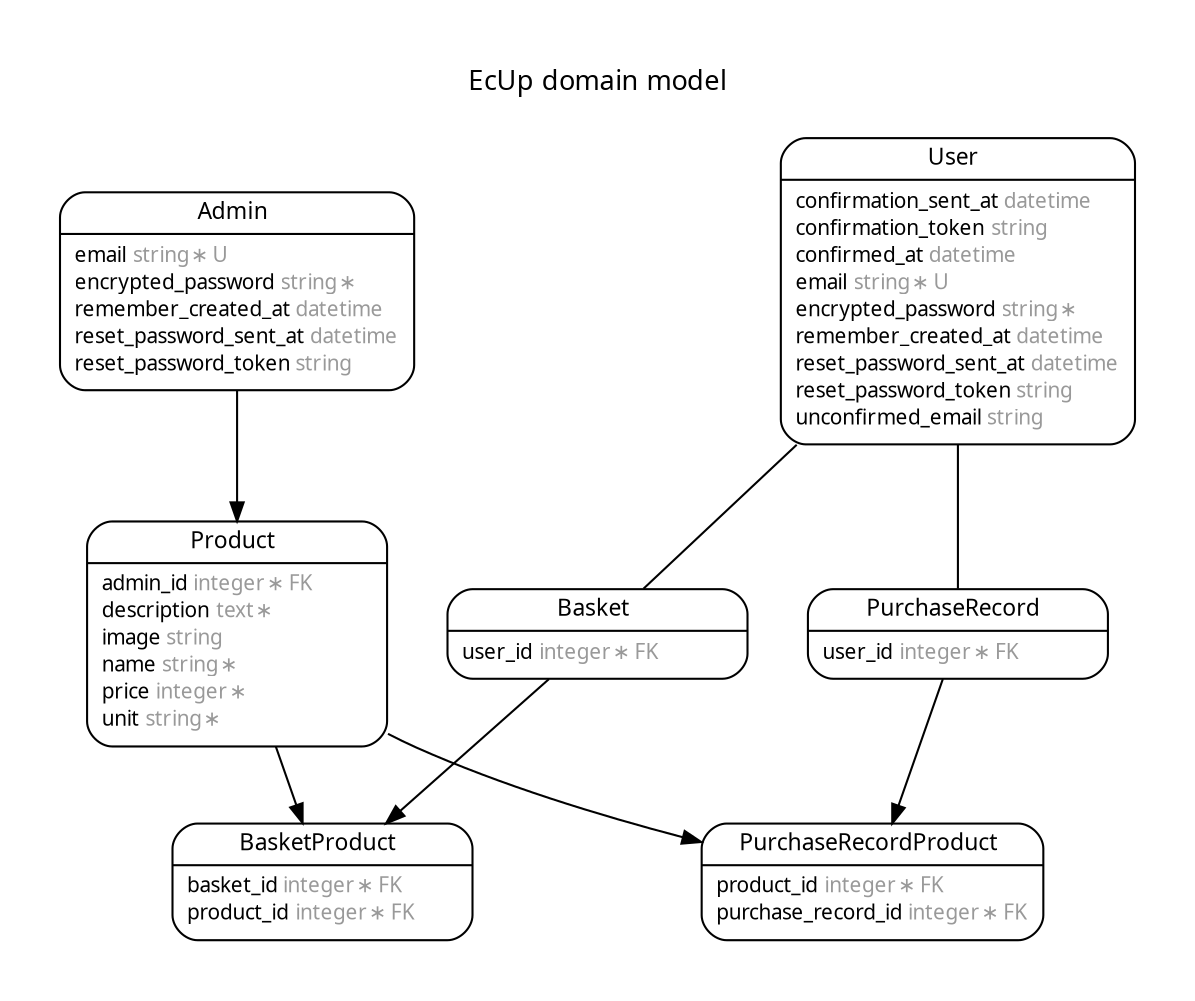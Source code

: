 digraph EcUp {
rankdir = "LR";
ranksep = "0.5";
nodesep = "0.4";
pad = "0.4,0.4";
margin = "0,0";
concentrate = "true";
labelloc = "t";
fontsize = "13";
fontname = "Arial BoldMT";
splines = "spline";
node[ shape  =  "Mrecord" , fontsize  =  "10" , fontname  =  "ArialMT" , margin  =  "0.07,0.05" , penwidth  =  "1.0"];
edge[ fontname  =  "ArialMT" , fontsize  =  "7" , dir  =  "both" , arrowsize  =  "0.9" , penwidth  =  "1.0" , labelangle  =  "32" , labeldistance  =  "1.8"];
rankdir = "TB";
label = "EcUp domain model\n\n";
m_Admin [label = <{<table border="0" align="center" cellspacing="0.5" cellpadding="0" width="134">
  <tr><td align="center" valign="bottom" width="130"><font face="Arial BoldMT" point-size="11">Admin</font></td></tr>
</table>
|
<table border="0" align="left" cellspacing="2" cellpadding="0" width="134">
  <tr><td align="left" width="130" port="email">email <font face="Arial ItalicMT" color="grey60">string ∗ U</font></td></tr>
  <tr><td align="left" width="130" port="encrypted_password">encrypted_password <font face="Arial ItalicMT" color="grey60">string ∗</font></td></tr>
  <tr><td align="left" width="130" port="remember_created_at">remember_created_at <font face="Arial ItalicMT" color="grey60">datetime</font></td></tr>
  <tr><td align="left" width="130" port="reset_password_sent_at">reset_password_sent_at <font face="Arial ItalicMT" color="grey60">datetime</font></td></tr>
  <tr><td align="left" width="130" port="reset_password_token">reset_password_token <font face="Arial ItalicMT" color="grey60">string</font></td></tr>
</table>
}>];
m_Basket [label = <{<table border="0" align="center" cellspacing="0.5" cellpadding="0" width="134">
  <tr><td align="center" valign="bottom" width="130"><font face="Arial BoldMT" point-size="11">Basket</font></td></tr>
</table>
|
<table border="0" align="left" cellspacing="2" cellpadding="0" width="134">
  <tr><td align="left" width="130" port="user_id">user_id <font face="Arial ItalicMT" color="grey60">integer ∗ FK</font></td></tr>
</table>
}>];
m_BasketProduct [label = <{<table border="0" align="center" cellspacing="0.5" cellpadding="0" width="134">
  <tr><td align="center" valign="bottom" width="130"><font face="Arial BoldMT" point-size="11">BasketProduct</font></td></tr>
</table>
|
<table border="0" align="left" cellspacing="2" cellpadding="0" width="134">
  <tr><td align="left" width="130" port="basket_id">basket_id <font face="Arial ItalicMT" color="grey60">integer ∗ FK</font></td></tr>
  <tr><td align="left" width="130" port="product_id">product_id <font face="Arial ItalicMT" color="grey60">integer ∗ FK</font></td></tr>
</table>
}>];
m_Product [label = <{<table border="0" align="center" cellspacing="0.5" cellpadding="0" width="134">
  <tr><td align="center" valign="bottom" width="130"><font face="Arial BoldMT" point-size="11">Product</font></td></tr>
</table>
|
<table border="0" align="left" cellspacing="2" cellpadding="0" width="134">
  <tr><td align="left" width="130" port="admin_id">admin_id <font face="Arial ItalicMT" color="grey60">integer ∗ FK</font></td></tr>
  <tr><td align="left" width="130" port="description">description <font face="Arial ItalicMT" color="grey60">text ∗</font></td></tr>
  <tr><td align="left" width="130" port="image">image <font face="Arial ItalicMT" color="grey60">string</font></td></tr>
  <tr><td align="left" width="130" port="name">name <font face="Arial ItalicMT" color="grey60">string ∗</font></td></tr>
  <tr><td align="left" width="130" port="price">price <font face="Arial ItalicMT" color="grey60">integer ∗</font></td></tr>
  <tr><td align="left" width="130" port="unit">unit <font face="Arial ItalicMT" color="grey60">string ∗</font></td></tr>
</table>
}>];
m_PurchaseRecord [label = <{<table border="0" align="center" cellspacing="0.5" cellpadding="0" width="134">
  <tr><td align="center" valign="bottom" width="130"><font face="Arial BoldMT" point-size="11">PurchaseRecord</font></td></tr>
</table>
|
<table border="0" align="left" cellspacing="2" cellpadding="0" width="134">
  <tr><td align="left" width="130" port="user_id">user_id <font face="Arial ItalicMT" color="grey60">integer ∗ FK</font></td></tr>
</table>
}>];
m_PurchaseRecordProduct [label = <{<table border="0" align="center" cellspacing="0.5" cellpadding="0" width="134">
  <tr><td align="center" valign="bottom" width="130"><font face="Arial BoldMT" point-size="11">PurchaseRecordProduct</font></td></tr>
</table>
|
<table border="0" align="left" cellspacing="2" cellpadding="0" width="134">
  <tr><td align="left" width="130" port="product_id">product_id <font face="Arial ItalicMT" color="grey60">integer ∗ FK</font></td></tr>
  <tr><td align="left" width="130" port="purchase_record_id">purchase_record_id <font face="Arial ItalicMT" color="grey60">integer ∗ FK</font></td></tr>
</table>
}>];
m_User [label = <{<table border="0" align="center" cellspacing="0.5" cellpadding="0" width="134">
  <tr><td align="center" valign="bottom" width="130"><font face="Arial BoldMT" point-size="11">User</font></td></tr>
</table>
|
<table border="0" align="left" cellspacing="2" cellpadding="0" width="134">
  <tr><td align="left" width="130" port="confirmation_sent_at">confirmation_sent_at <font face="Arial ItalicMT" color="grey60">datetime</font></td></tr>
  <tr><td align="left" width="130" port="confirmation_token">confirmation_token <font face="Arial ItalicMT" color="grey60">string</font></td></tr>
  <tr><td align="left" width="130" port="confirmed_at">confirmed_at <font face="Arial ItalicMT" color="grey60">datetime</font></td></tr>
  <tr><td align="left" width="130" port="email">email <font face="Arial ItalicMT" color="grey60">string ∗ U</font></td></tr>
  <tr><td align="left" width="130" port="encrypted_password">encrypted_password <font face="Arial ItalicMT" color="grey60">string ∗</font></td></tr>
  <tr><td align="left" width="130" port="remember_created_at">remember_created_at <font face="Arial ItalicMT" color="grey60">datetime</font></td></tr>
  <tr><td align="left" width="130" port="reset_password_sent_at">reset_password_sent_at <font face="Arial ItalicMT" color="grey60">datetime</font></td></tr>
  <tr><td align="left" width="130" port="reset_password_token">reset_password_token <font face="Arial ItalicMT" color="grey60">string</font></td></tr>
  <tr><td align="left" width="130" port="unconfirmed_email">unconfirmed_email <font face="Arial ItalicMT" color="grey60">string</font></td></tr>
</table>
}>];
  m_Admin -> m_Product [arrowhead = "normal", arrowtail = "none", weight = "2"];
  m_User -> m_Basket [arrowhead = "none", arrowtail = "none", weight = "1"];
  m_User -> m_PurchaseRecord [arrowhead = "none", arrowtail = "none", weight = "2"];
  m_Basket -> m_BasketProduct [arrowhead = "normal", arrowtail = "none", weight = "2"];
  m_Product -> m_BasketProduct [arrowhead = "normal", arrowtail = "none", weight = "2"];
  m_Product -> m_PurchaseRecordProduct [arrowhead = "normal", arrowtail = "none", weight = "2"];
  m_PurchaseRecord -> m_PurchaseRecordProduct [arrowhead = "normal", arrowtail = "none", weight = "2"];
}
